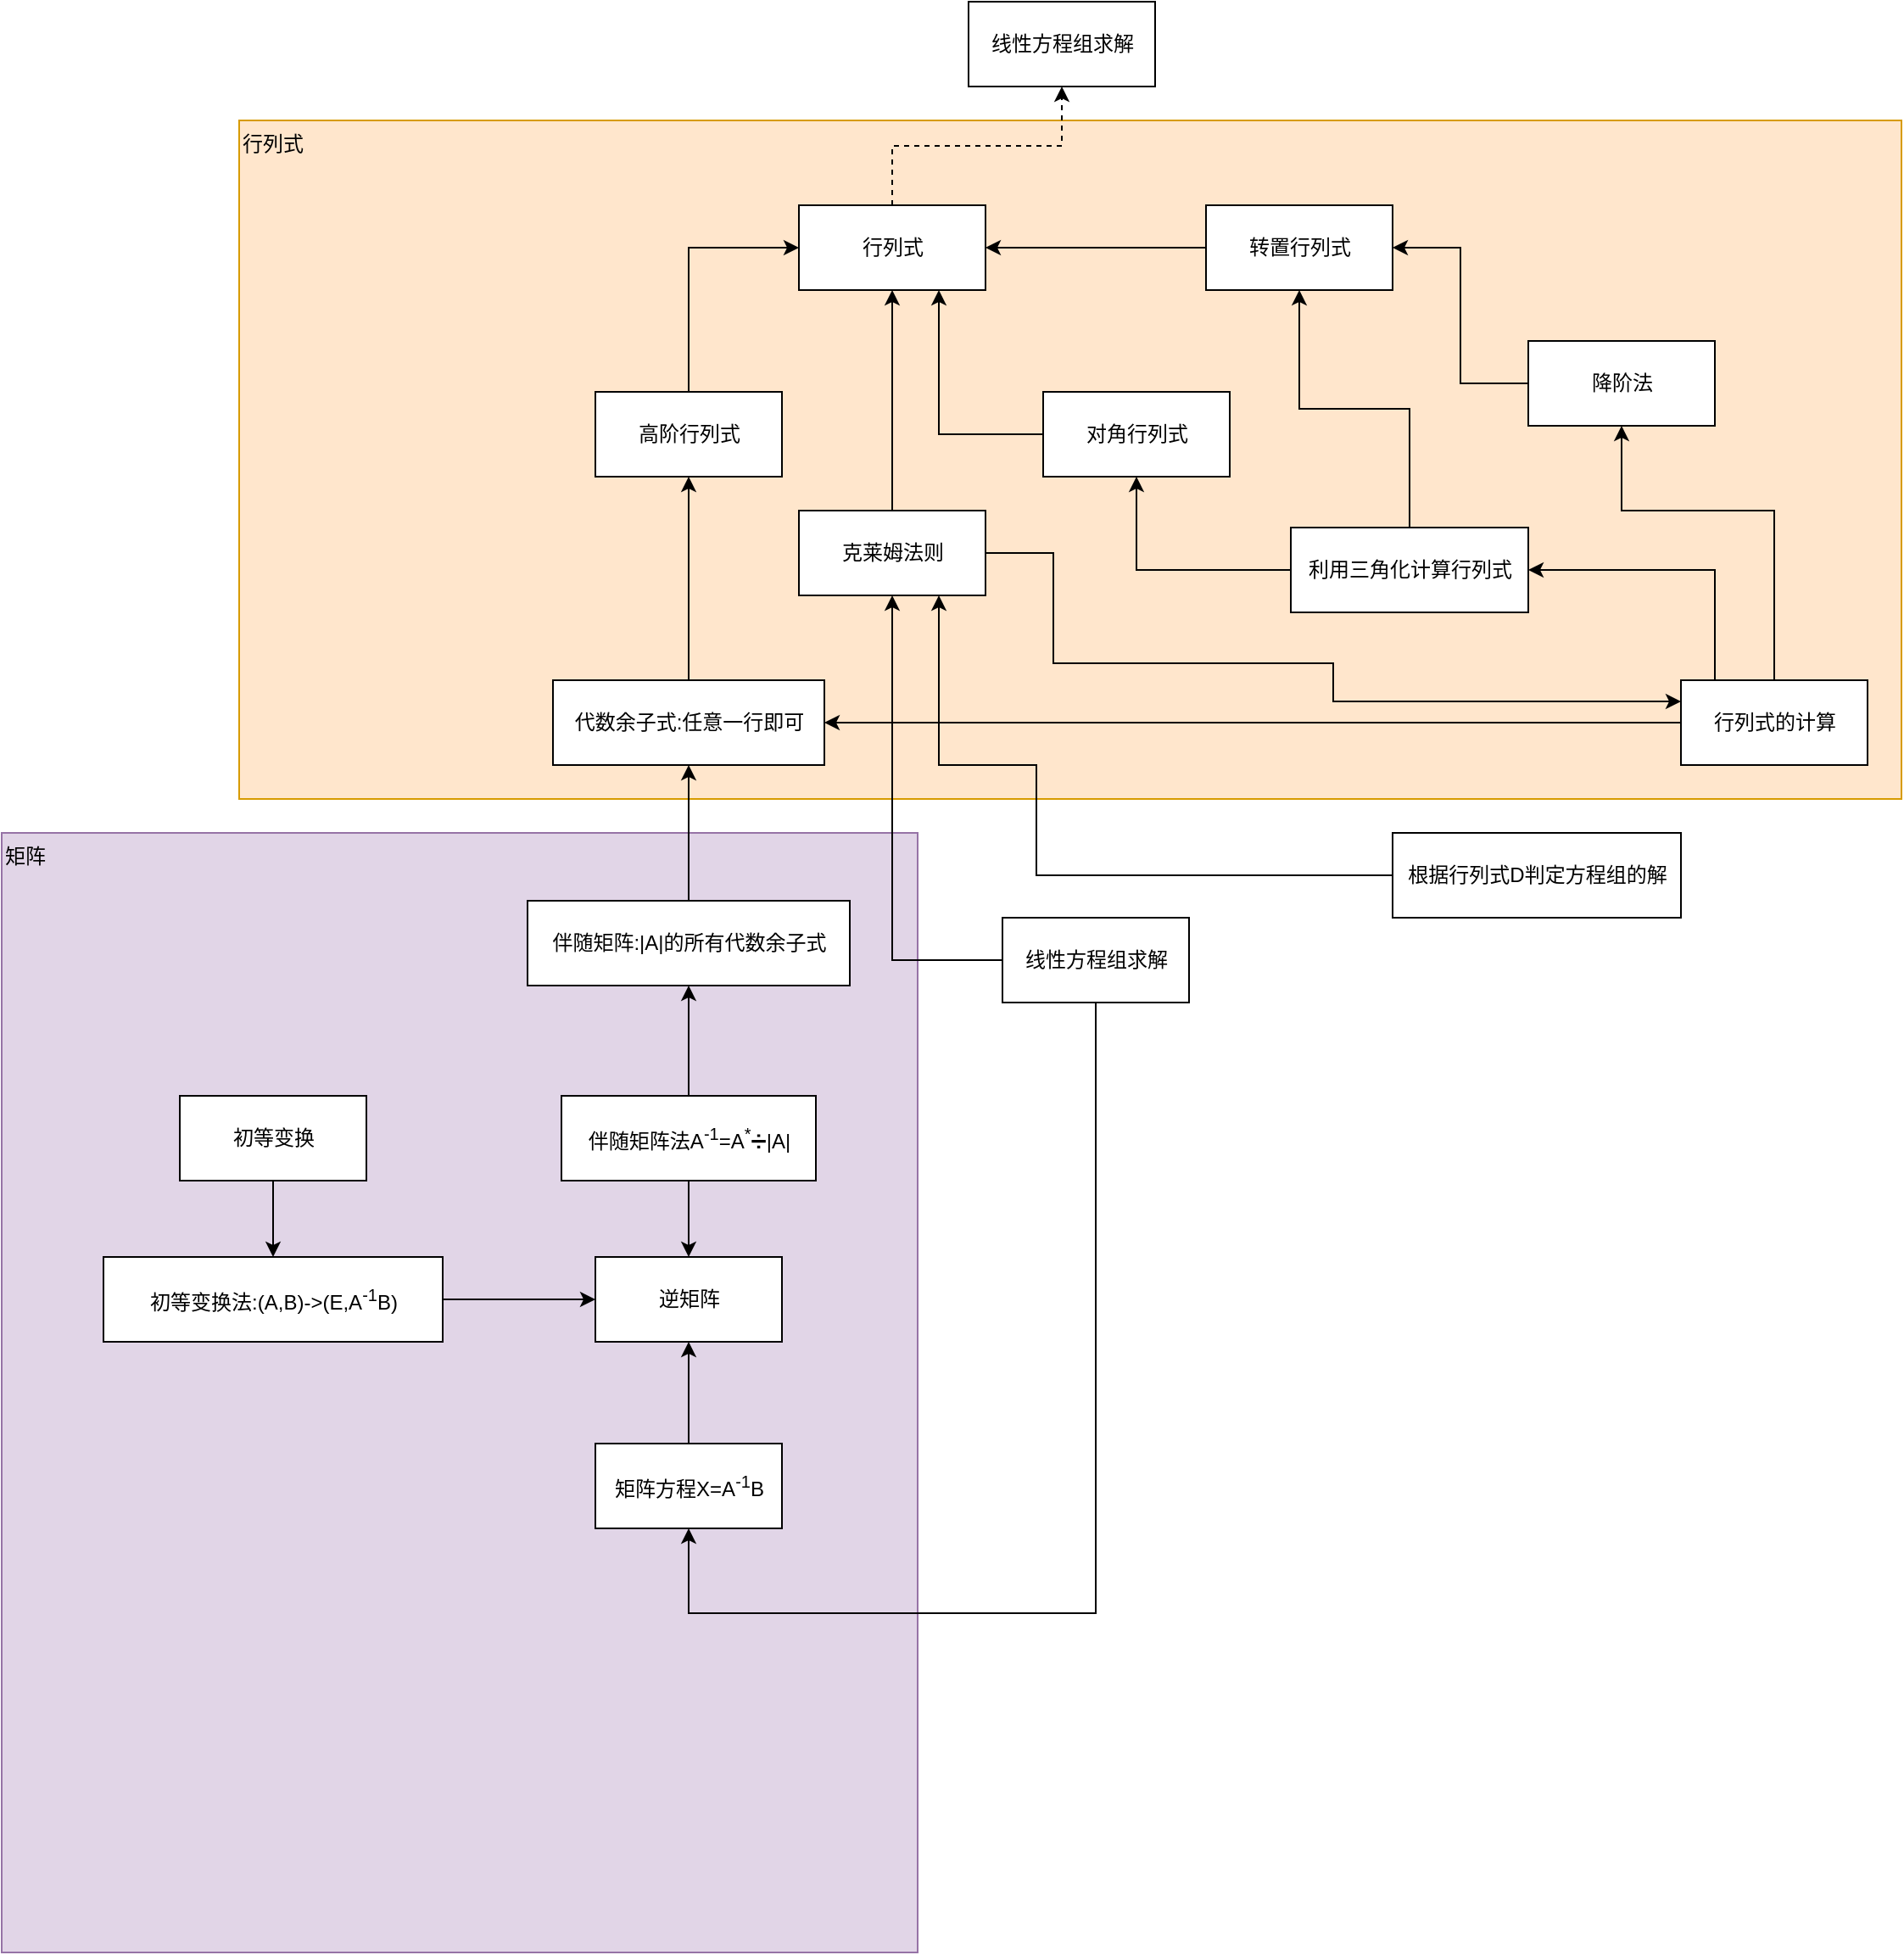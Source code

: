 <mxfile version="13.4.6" type="github"><diagram id="LYvnLIcDRPvLys48fhbC" name="Page-1"><mxGraphModel dx="1773" dy="511" grid="1" gridSize="10" guides="1" tooltips="1" connect="1" arrows="1" fold="1" page="1" pageScale="1" pageWidth="827" pageHeight="1169" math="0" shadow="0"><root><mxCell id="0"/><mxCell id="1" parent="0"/><mxCell id="5PHVH8C7VnvAZDS9d-Uz-40" value="矩阵" style="html=1;align=left;verticalAlign=top;fillColor=#e1d5e7;strokeColor=#9673a6;" parent="1" vertex="1"><mxGeometry x="-310" y="530" width="540" height="660" as="geometry"/></mxCell><mxCell id="5PHVH8C7VnvAZDS9d-Uz-39" value="行列式" style="html=1;fillColor=#ffe6cc;strokeColor=#d79b00;verticalAlign=top;align=left;" parent="1" vertex="1"><mxGeometry x="-170" y="110" width="980" height="400" as="geometry"/></mxCell><mxCell id="5PHVH8C7VnvAZDS9d-Uz-3" style="edgeStyle=orthogonalEdgeStyle;rounded=0;orthogonalLoop=1;jettySize=auto;html=1;entryX=0.5;entryY=1;entryDx=0;entryDy=0;dashed=1;" parent="1" source="5PHVH8C7VnvAZDS9d-Uz-1" target="5PHVH8C7VnvAZDS9d-Uz-2" edge="1"><mxGeometry relative="1" as="geometry"/></mxCell><mxCell id="5PHVH8C7VnvAZDS9d-Uz-1" value="行列式" style="html=1;" parent="1" vertex="1"><mxGeometry x="160" y="160" width="110" height="50" as="geometry"/></mxCell><mxCell id="5PHVH8C7VnvAZDS9d-Uz-2" value="线性方程组求解" style="html=1;" parent="1" vertex="1"><mxGeometry x="260" y="40" width="110" height="50" as="geometry"/></mxCell><mxCell id="5PHVH8C7VnvAZDS9d-Uz-5" style="edgeStyle=orthogonalEdgeStyle;rounded=0;orthogonalLoop=1;jettySize=auto;html=1;entryX=0;entryY=0.5;entryDx=0;entryDy=0;" parent="1" source="5PHVH8C7VnvAZDS9d-Uz-4" target="5PHVH8C7VnvAZDS9d-Uz-1" edge="1"><mxGeometry relative="1" as="geometry"><Array as="points"><mxPoint x="95" y="185"/></Array></mxGeometry></mxCell><mxCell id="5PHVH8C7VnvAZDS9d-Uz-4" value="高阶行列式" style="html=1;" parent="1" vertex="1"><mxGeometry x="40" y="270" width="110" height="50" as="geometry"/></mxCell><mxCell id="5PHVH8C7VnvAZDS9d-Uz-7" style="edgeStyle=orthogonalEdgeStyle;rounded=0;orthogonalLoop=1;jettySize=auto;html=1;entryX=0.5;entryY=1;entryDx=0;entryDy=0;" parent="1" source="5PHVH8C7VnvAZDS9d-Uz-6" target="5PHVH8C7VnvAZDS9d-Uz-4" edge="1"><mxGeometry relative="1" as="geometry"/></mxCell><mxCell id="5PHVH8C7VnvAZDS9d-Uz-6" value="代数余子式:任意一行即可" style="html=1;" parent="1" vertex="1"><mxGeometry x="15" y="440" width="160" height="50" as="geometry"/></mxCell><mxCell id="5PHVH8C7VnvAZDS9d-Uz-9" style="edgeStyle=orthogonalEdgeStyle;rounded=0;orthogonalLoop=1;jettySize=auto;html=1;entryX=0.75;entryY=1;entryDx=0;entryDy=0;" parent="1" source="5PHVH8C7VnvAZDS9d-Uz-8" target="5PHVH8C7VnvAZDS9d-Uz-1" edge="1"><mxGeometry relative="1" as="geometry"/></mxCell><mxCell id="5PHVH8C7VnvAZDS9d-Uz-8" value="对角行列式" style="html=1;" parent="1" vertex="1"><mxGeometry x="304" y="270" width="110" height="50" as="geometry"/></mxCell><mxCell id="5PHVH8C7VnvAZDS9d-Uz-11" style="edgeStyle=orthogonalEdgeStyle;rounded=0;orthogonalLoop=1;jettySize=auto;html=1;entryX=1;entryY=0.5;entryDx=0;entryDy=0;" parent="1" source="5PHVH8C7VnvAZDS9d-Uz-10" target="5PHVH8C7VnvAZDS9d-Uz-1" edge="1"><mxGeometry relative="1" as="geometry"/></mxCell><mxCell id="5PHVH8C7VnvAZDS9d-Uz-10" value="转置行列式" style="html=1;" parent="1" vertex="1"><mxGeometry x="400" y="160" width="110" height="50" as="geometry"/></mxCell><mxCell id="5PHVH8C7VnvAZDS9d-Uz-13" style="edgeStyle=orthogonalEdgeStyle;rounded=0;orthogonalLoop=1;jettySize=auto;html=1;entryX=0.5;entryY=1;entryDx=0;entryDy=0;" parent="1" source="5PHVH8C7VnvAZDS9d-Uz-12" target="5PHVH8C7VnvAZDS9d-Uz-10" edge="1"><mxGeometry relative="1" as="geometry"/></mxCell><mxCell id="5PHVH8C7VnvAZDS9d-Uz-14" style="edgeStyle=orthogonalEdgeStyle;rounded=0;orthogonalLoop=1;jettySize=auto;html=1;" parent="1" source="5PHVH8C7VnvAZDS9d-Uz-12" target="5PHVH8C7VnvAZDS9d-Uz-8" edge="1"><mxGeometry relative="1" as="geometry"/></mxCell><mxCell id="5PHVH8C7VnvAZDS9d-Uz-12" value="利用三角化计算行列式" style="html=1;" parent="1" vertex="1"><mxGeometry x="450" y="350" width="140" height="50" as="geometry"/></mxCell><mxCell id="5PHVH8C7VnvAZDS9d-Uz-16" style="edgeStyle=orthogonalEdgeStyle;rounded=0;orthogonalLoop=1;jettySize=auto;html=1;entryX=1;entryY=0.5;entryDx=0;entryDy=0;" parent="1" source="5PHVH8C7VnvAZDS9d-Uz-15" target="5PHVH8C7VnvAZDS9d-Uz-10" edge="1"><mxGeometry relative="1" as="geometry"/></mxCell><mxCell id="5PHVH8C7VnvAZDS9d-Uz-15" value="降阶法" style="html=1;" parent="1" vertex="1"><mxGeometry x="590" y="240" width="110" height="50" as="geometry"/></mxCell><mxCell id="5PHVH8C7VnvAZDS9d-Uz-18" style="edgeStyle=orthogonalEdgeStyle;rounded=0;orthogonalLoop=1;jettySize=auto;html=1;entryX=0.5;entryY=1;entryDx=0;entryDy=0;" parent="1" source="5PHVH8C7VnvAZDS9d-Uz-17" target="5PHVH8C7VnvAZDS9d-Uz-1" edge="1"><mxGeometry relative="1" as="geometry"/></mxCell><mxCell id="5PHVH8C7VnvAZDS9d-Uz-22" style="edgeStyle=orthogonalEdgeStyle;rounded=0;orthogonalLoop=1;jettySize=auto;html=1;entryX=0;entryY=0.25;entryDx=0;entryDy=0;exitX=1;exitY=0.5;exitDx=0;exitDy=0;" parent="1" source="5PHVH8C7VnvAZDS9d-Uz-17" target="5PHVH8C7VnvAZDS9d-Uz-33" edge="1"><mxGeometry relative="1" as="geometry"><Array as="points"><mxPoint x="310" y="365"/><mxPoint x="310" y="430"/><mxPoint x="475" y="430"/><mxPoint x="475" y="453"/></Array></mxGeometry></mxCell><mxCell id="5PHVH8C7VnvAZDS9d-Uz-17" value="克莱姆法则" style="html=1;" parent="1" vertex="1"><mxGeometry x="160" y="340" width="110" height="50" as="geometry"/></mxCell><mxCell id="5PHVH8C7VnvAZDS9d-Uz-21" style="edgeStyle=orthogonalEdgeStyle;rounded=0;orthogonalLoop=1;jettySize=auto;html=1;entryX=0.75;entryY=1;entryDx=0;entryDy=0;exitX=0;exitY=0.5;exitDx=0;exitDy=0;" parent="1" source="5PHVH8C7VnvAZDS9d-Uz-19" target="5PHVH8C7VnvAZDS9d-Uz-17" edge="1"><mxGeometry relative="1" as="geometry"><mxPoint x="470" y="540" as="sourcePoint"/><Array as="points"><mxPoint x="300" y="555"/><mxPoint x="300" y="490"/><mxPoint x="243" y="490"/></Array></mxGeometry></mxCell><mxCell id="5PHVH8C7VnvAZDS9d-Uz-19" value="根据行列式D判定方程组的解" style="html=1;" parent="1" vertex="1"><mxGeometry x="510" y="530" width="170" height="50" as="geometry"/></mxCell><mxCell id="5PHVH8C7VnvAZDS9d-Uz-27" style="edgeStyle=orthogonalEdgeStyle;rounded=0;orthogonalLoop=1;jettySize=auto;html=1;entryX=0.5;entryY=0;entryDx=0;entryDy=0;" parent="1" source="5PHVH8C7VnvAZDS9d-Uz-23" target="5PHVH8C7VnvAZDS9d-Uz-26" edge="1"><mxGeometry relative="1" as="geometry"/></mxCell><mxCell id="5PHVH8C7VnvAZDS9d-Uz-42" style="edgeStyle=orthogonalEdgeStyle;rounded=0;orthogonalLoop=1;jettySize=auto;html=1;entryX=0.5;entryY=1;entryDx=0;entryDy=0;" parent="1" source="5PHVH8C7VnvAZDS9d-Uz-23" target="5PHVH8C7VnvAZDS9d-Uz-41" edge="1"><mxGeometry relative="1" as="geometry"/></mxCell><mxCell id="5PHVH8C7VnvAZDS9d-Uz-23" value="伴随矩阵法A&lt;sup&gt;-1&lt;/sup&gt;=A&lt;sup&gt;*&lt;/sup&gt;➗|A|" style="html=1;" parent="1" vertex="1"><mxGeometry x="20" y="685" width="150" height="50" as="geometry"/></mxCell><mxCell id="5PHVH8C7VnvAZDS9d-Uz-26" value="逆矩阵" style="html=1;" parent="1" vertex="1"><mxGeometry x="40" y="780" width="110" height="50" as="geometry"/></mxCell><mxCell id="5PHVH8C7VnvAZDS9d-Uz-32" style="edgeStyle=orthogonalEdgeStyle;rounded=0;orthogonalLoop=1;jettySize=auto;html=1;entryX=0.5;entryY=1;entryDx=0;entryDy=0;" parent="1" source="5PHVH8C7VnvAZDS9d-Uz-31" target="5PHVH8C7VnvAZDS9d-Uz-26" edge="1"><mxGeometry relative="1" as="geometry"/></mxCell><mxCell id="5PHVH8C7VnvAZDS9d-Uz-31" value="矩阵方程X=A&lt;sup&gt;-1&lt;/sup&gt;B" style="html=1;" parent="1" vertex="1"><mxGeometry x="40" y="890" width="110" height="50" as="geometry"/></mxCell><mxCell id="5PHVH8C7VnvAZDS9d-Uz-34" style="edgeStyle=orthogonalEdgeStyle;rounded=0;orthogonalLoop=1;jettySize=auto;html=1;entryX=1;entryY=0.5;entryDx=0;entryDy=0;" parent="1" source="5PHVH8C7VnvAZDS9d-Uz-33" target="5PHVH8C7VnvAZDS9d-Uz-12" edge="1"><mxGeometry relative="1" as="geometry"><Array as="points"><mxPoint x="700" y="375"/></Array></mxGeometry></mxCell><mxCell id="5PHVH8C7VnvAZDS9d-Uz-35" style="edgeStyle=orthogonalEdgeStyle;rounded=0;orthogonalLoop=1;jettySize=auto;html=1;entryX=0.5;entryY=1;entryDx=0;entryDy=0;" parent="1" source="5PHVH8C7VnvAZDS9d-Uz-33" target="5PHVH8C7VnvAZDS9d-Uz-15" edge="1"><mxGeometry relative="1" as="geometry"><Array as="points"><mxPoint x="735" y="340"/><mxPoint x="645" y="340"/></Array></mxGeometry></mxCell><mxCell id="5PHVH8C7VnvAZDS9d-Uz-45" style="edgeStyle=orthogonalEdgeStyle;rounded=0;orthogonalLoop=1;jettySize=auto;html=1;entryX=1;entryY=0.5;entryDx=0;entryDy=0;" parent="1" source="5PHVH8C7VnvAZDS9d-Uz-33" target="5PHVH8C7VnvAZDS9d-Uz-6" edge="1"><mxGeometry relative="1" as="geometry"/></mxCell><mxCell id="5PHVH8C7VnvAZDS9d-Uz-33" value="行列式的计算" style="html=1;" parent="1" vertex="1"><mxGeometry x="680" y="440" width="110" height="50" as="geometry"/></mxCell><mxCell id="5PHVH8C7VnvAZDS9d-Uz-37" style="edgeStyle=orthogonalEdgeStyle;rounded=0;orthogonalLoop=1;jettySize=auto;html=1;entryX=0.5;entryY=1;entryDx=0;entryDy=0;" parent="1" source="5PHVH8C7VnvAZDS9d-Uz-36" target="5PHVH8C7VnvAZDS9d-Uz-17" edge="1"><mxGeometry relative="1" as="geometry"/></mxCell><mxCell id="5PHVH8C7VnvAZDS9d-Uz-38" style="edgeStyle=orthogonalEdgeStyle;rounded=0;orthogonalLoop=1;jettySize=auto;html=1;exitX=0.5;exitY=1;exitDx=0;exitDy=0;entryX=0.5;entryY=1;entryDx=0;entryDy=0;" parent="1" source="5PHVH8C7VnvAZDS9d-Uz-36" target="5PHVH8C7VnvAZDS9d-Uz-31" edge="1"><mxGeometry relative="1" as="geometry"><mxPoint x="335" y="650" as="sourcePoint"/><Array as="points"><mxPoint x="335" y="990"/><mxPoint x="95" y="990"/></Array></mxGeometry></mxCell><mxCell id="5PHVH8C7VnvAZDS9d-Uz-36" value="线性方程组求解" style="html=1;" parent="1" vertex="1"><mxGeometry x="280" y="580" width="110" height="50" as="geometry"/></mxCell><mxCell id="5PHVH8C7VnvAZDS9d-Uz-43" style="edgeStyle=orthogonalEdgeStyle;rounded=0;orthogonalLoop=1;jettySize=auto;html=1;" parent="1" source="5PHVH8C7VnvAZDS9d-Uz-41" target="5PHVH8C7VnvAZDS9d-Uz-6" edge="1"><mxGeometry relative="1" as="geometry"/></mxCell><mxCell id="5PHVH8C7VnvAZDS9d-Uz-41" value="伴随矩阵:|A|的所有代数余子式" style="html=1;align=center;" parent="1" vertex="1"><mxGeometry y="570" width="190" height="50" as="geometry"/></mxCell><mxCell id="5PHVH8C7VnvAZDS9d-Uz-49" style="edgeStyle=orthogonalEdgeStyle;rounded=0;orthogonalLoop=1;jettySize=auto;html=1;" parent="1" source="5PHVH8C7VnvAZDS9d-Uz-46" target="5PHVH8C7VnvAZDS9d-Uz-48" edge="1"><mxGeometry relative="1" as="geometry"/></mxCell><mxCell id="5PHVH8C7VnvAZDS9d-Uz-46" value="初等变换" style="html=1;align=center;" parent="1" vertex="1"><mxGeometry x="-205" y="685" width="110" height="50" as="geometry"/></mxCell><mxCell id="5PHVH8C7VnvAZDS9d-Uz-50" style="edgeStyle=orthogonalEdgeStyle;rounded=0;orthogonalLoop=1;jettySize=auto;html=1;entryX=0;entryY=0.5;entryDx=0;entryDy=0;" parent="1" source="5PHVH8C7VnvAZDS9d-Uz-48" target="5PHVH8C7VnvAZDS9d-Uz-26" edge="1"><mxGeometry relative="1" as="geometry"/></mxCell><mxCell id="5PHVH8C7VnvAZDS9d-Uz-48" value="初等变换法:(A,B)-&amp;gt;(E,A&lt;sup&gt;-1&lt;/sup&gt;B)" style="html=1;align=center;" parent="1" vertex="1"><mxGeometry x="-250" y="780" width="200" height="50" as="geometry"/></mxCell></root></mxGraphModel></diagram></mxfile>